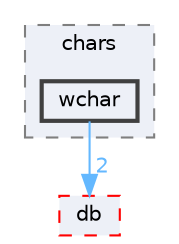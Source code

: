 digraph "src/OpenFOAM/primitives/chars/wchar"
{
 // LATEX_PDF_SIZE
  bgcolor="transparent";
  edge [fontname=Helvetica,fontsize=10,labelfontname=Helvetica,labelfontsize=10];
  node [fontname=Helvetica,fontsize=10,shape=box,height=0.2,width=0.4];
  compound=true
  subgraph clusterdir_88dabb3705a9b13be16987836626f570 {
    graph [ bgcolor="#edf0f7", pencolor="grey50", label="chars", fontname=Helvetica,fontsize=10 style="filled,dashed", URL="dir_88dabb3705a9b13be16987836626f570.html",tooltip=""]
  dir_3696dffb2fb96b9f9c224ad8e07c41c6 [label="wchar", fillcolor="#edf0f7", color="grey25", style="filled,bold", URL="dir_3696dffb2fb96b9f9c224ad8e07c41c6.html",tooltip=""];
  }
  dir_63c634f7a7cfd679ac26c67fb30fc32f [label="db", fillcolor="#edf0f7", color="red", style="filled,dashed", URL="dir_63c634f7a7cfd679ac26c67fb30fc32f.html",tooltip=""];
  dir_3696dffb2fb96b9f9c224ad8e07c41c6->dir_63c634f7a7cfd679ac26c67fb30fc32f [headlabel="2", labeldistance=1.5 headhref="dir_004386_000817.html" href="dir_004386_000817.html" color="steelblue1" fontcolor="steelblue1"];
}
